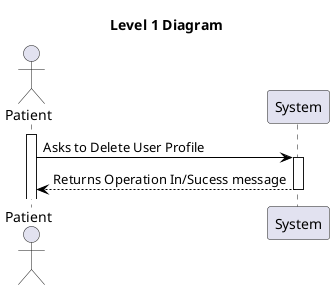 @startuml level_1

title Level 1 Diagram

hide empty members
'skinparam Linetype ortho

skinparam class {
    BackgroundColor<<valueObject>> #D6EAF8
    BackgroundColor<<root>> #FDEBD0
    BackgroundColor<<service>> #D1F2EB
    BackgroundColor #FEF9E7
    ArrowColor Black
}

skinparam package {
    BackgroundColor #EBF5FB
}

actor Patient as P

activate P
P -> System: Asks to Delete User Profile
activate System
System --> P: Returns Operation In/Sucess message
deactivate System

@enduml